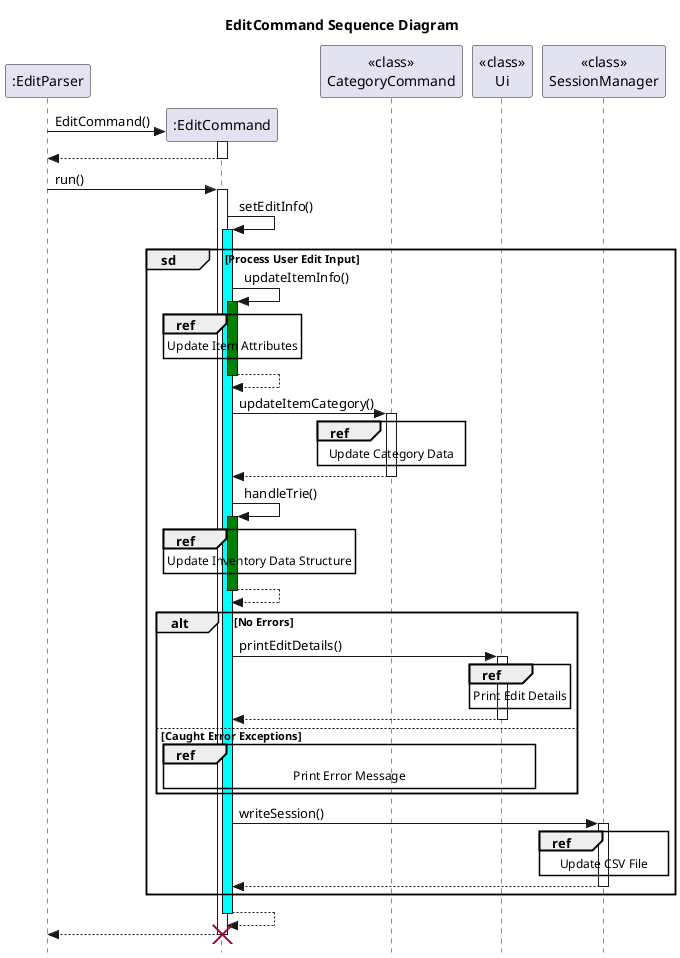 @startuml
'https://plantuml.com/sequence-diagram
title EditCommand Sequence Diagram

skinparam style strictuml
":EditParser" -> ":EditCommand" **:EditCommand()
activate ":EditCommand"
":EditCommand" --> ":EditParser"
deactivate ":EditCommand"
":EditParser" -> ":EditCommand": run()
activate ":EditCommand"
":EditCommand" -> ":EditCommand": setEditInfo()
activate ":EditCommand" #Cyan
group sd [Process User Edit Input]
    ":EditCommand"->":EditCommand": updateItemInfo()
    activate ":EditCommand" #Green
    ref over ":EditCommand": Update Item Attributes
    ":EditCommand"-->":EditCommand"
    deactivate ":EditCommand"
    ":EditCommand" -> "<<class>>\nCategoryCommand": updateItemCategory()
    activate "<<class>>\nCategoryCommand"
    ref over "<<class>>\nCategoryCommand": Update Category Data
    "<<class>>\nCategoryCommand" --> ":EditCommand"
    deactivate "<<class>>\nCategoryCommand"
    ":EditCommand"->":EditCommand": handleTrie()
    activate ":EditCommand" #Green
    ref over ":EditCommand": Update Inventory Data Structure
    ":EditCommand"-->":EditCommand"
    deactivate ":EditCommand"
    alt No Errors
        ":EditCommand" -> "<<class>>\nUi":printEditDetails()
        activate "<<class>>\nUi"
        ref over "<<class>>\nUi":Print Edit Details
        "<<class>>\nUi" --> ":EditCommand"
        deactivate "<<class>>\nUi"
    else Caught Error Exceptions
        ref over ":EditCommand","<<class>>\nUi": Print Error Message
    end
    ":EditCommand" -> "<<class>>\nSessionManager": writeSession()
    activate "<<class>>\nSessionManager"
    ref over "<<class>>\nSessionManager": Update CSV File
    "<<class>>\nSessionManager" --> ":EditCommand"
    deactivate "<<class>>\nSessionManager"

end
":EditCommand" --> ":EditCommand"
deactivate ":EditCommand"
":EditCommand" --> ":EditParser"
destroy ":EditCommand"
@enduml
